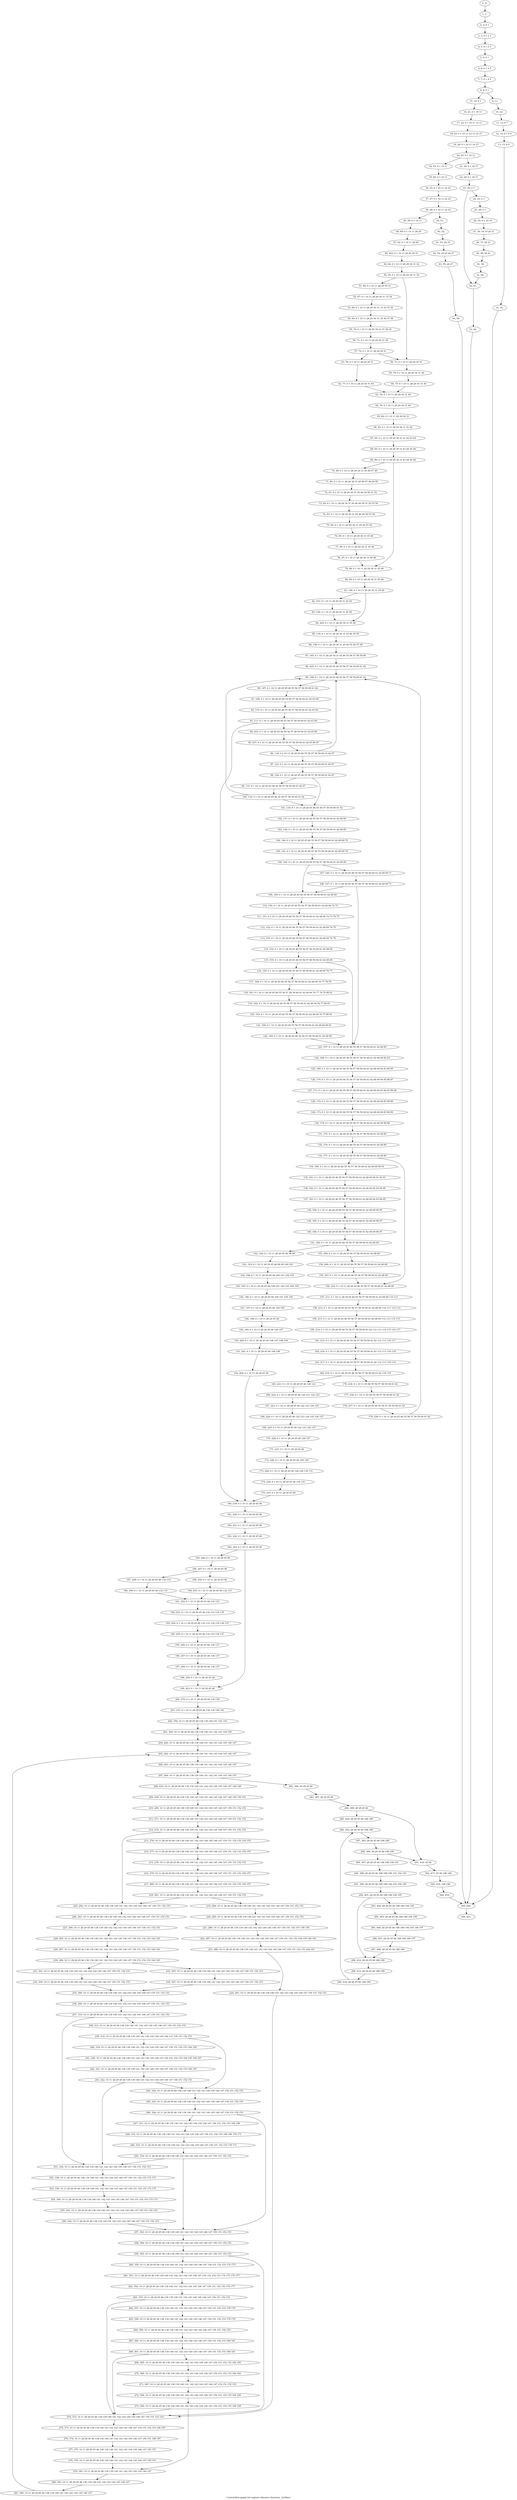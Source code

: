 digraph G {
graph [label="Control-flow-graph for register allocator (function _listfiles)"]
0[label="0, 0: "];
1[label="1, 1: "];
2[label="2, 2: 0 1 "];
3[label="3, 3: 0 1 2 3 "];
4[label="4, 4: 0 1 2 3 "];
5[label="5, 5: 0 1 "];
6[label="6, 6: 0 1 4 5 "];
7[label="7, 7: 0 1 4 5 "];
8[label="8, 8: 0 1 "];
9[label="9, 11: "];
10[label="10, 12: "];
11[label="11, 13: 6 7 "];
12[label="12, 14: 6 7 8 9 "];
13[label="13, 15: 8 9 "];
14[label="14, 18: "];
15[label="15, 19: 0 1 "];
16[label="16, 21: 0 1 10 11 "];
17[label="17, 22: 0 1 10 11 12 13 "];
18[label="18, 23: 0 1 10 11 12 13 14 15 "];
19[label="19, 24: 0 1 10 11 14 15 "];
20[label="20, 25: 0 1 10 11 "];
21[label="21, 28: 0 1 16 17 "];
22[label="22, 29: 0 1 16 17 "];
23[label="23, 30: 0 1 "];
24[label="24, 33: 0 1 "];
25[label="25, 34: 0 1 "];
26[label="26, 35: 0 1 18 19 "];
27[label="27, 36: 18 19 20 21 "];
28[label="28, 37: 20 21 "];
29[label="29, 38: 20 21 "];
30[label="30, 39: "];
31[label="31, 40: "];
32[label="32, 41: "];
33[label="33, 42: "];
34[label="34, 43: 0 1 10 11 "];
35[label="35, 44: 0 1 10 11 "];
36[label="36, 45: 0 1 10 11 22 23 "];
37[label="37, 47: 0 1 10 11 22 23 "];
38[label="38, 48: 0 1 10 11 22 23 "];
39[label="39, 51: "];
40[label="40, 52: "];
41[label="41, 53: 24 25 "];
42[label="42, 54: 24 25 26 27 "];
43[label="43, 55: 26 27 "];
44[label="44, 58: "];
45[label="45, 59: 0 1 10 11 "];
46[label="46, 60: 0 1 10 11 28 29 "];
47[label="47, 62: 0 1 10 11 28 29 "];
48[label="48, 432: 0 1 10 11 28 29 30 31 "];
49[label="49, 64: 0 1 10 11 28 29 30 31 32 "];
50[label="50, 65: 0 1 10 11 28 29 30 31 32 "];
51[label="51, 66: 0 1 10 11 28 29 30 31 "];
52[label="52, 67: 0 1 10 11 28 29 30 31 33 34 "];
53[label="53, 68: 0 1 10 11 28 29 30 31 33 34 35 36 "];
54[label="54, 69: 0 1 10 11 28 29 30 31 35 36 37 38 "];
55[label="55, 70: 0 1 10 11 28 29 30 31 37 38 39 "];
56[label="56, 71: 0 1 10 11 28 29 30 31 39 "];
57[label="57, 72: 0 1 10 11 28 29 30 31 "];
58[label="58, 73: 0 1 10 11 28 29 30 31 "];
59[label="59, 74: 0 1 10 11 28 29 30 31 40 "];
60[label="60, 75: 0 1 10 11 28 29 30 31 40 "];
61[label="61, 76: 0 1 10 11 28 29 30 31 "];
62[label="62, 77: 0 1 10 11 28 29 30 31 40 "];
63[label="63, 78: 0 1 10 11 28 29 30 31 40 "];
64[label="64, 79: 0 1 10 11 28 29 30 31 40 "];
65[label="65, 82: 0 1 10 11 28 29 30 31 "];
66[label="66, 83: 0 1 10 11 28 29 30 31 41 42 "];
67[label="67, 84: 0 1 10 11 28 29 30 31 41 42 43 44 "];
68[label="68, 85: 0 1 10 11 28 29 30 31 43 44 45 46 "];
69[label="69, 86: 0 1 10 11 28 29 30 31 43 44 45 46 "];
70[label="70, 89: 0 1 10 11 28 29 30 31 45 46 47 48 "];
71[label="71, 90: 0 1 10 11 28 29 30 31 45 46 47 48 49 50 "];
72[label="72, 91: 0 1 10 11 28 29 30 31 45 46 49 50 51 52 "];
73[label="73, 92: 0 1 10 11 28 29 30 31 45 46 49 50 51 52 53 54 "];
74[label="74, 93: 0 1 10 11 28 29 30 31 45 46 49 50 53 54 "];
75[label="75, 94: 0 1 10 11 28 29 30 31 45 46 53 54 "];
76[label="76, 95: 0 1 10 11 28 29 30 31 45 46 "];
77[label="77, 96: 0 1 10 11 28 29 30 31 45 46 "];
78[label="78, 97: 0 1 10 11 28 29 30 31 45 46 "];
79[label="79, 98: 0 1 10 11 28 29 30 31 45 46 "];
80[label="80, 99: 0 1 10 11 28 29 30 31 45 46 "];
81[label="81, 100: 0 1 10 11 28 29 30 31 45 46 "];
82[label="82, 103: 0 1 10 11 28 29 30 31 45 46 "];
83[label="83, 104: 0 1 10 11 28 29 30 31 45 46 "];
84[label="84, 422: 0 1 10 11 28 29 30 31 45 46 "];
85[label="85, 139: 0 1 10 11 28 29 30 31 45 46 55 56 "];
86[label="86, 158: 0 1 10 11 28 29 30 31 45 46 55 56 57 58 "];
87[label="87, 145: 0 1 10 11 28 29 30 31 45 46 55 56 57 58 59 60 "];
88[label="88, 425: 0 1 10 11 28 29 45 46 55 56 57 58 59 60 61 62 "];
89[label="89, 106: 0 1 10 11 28 29 45 46 55 56 57 58 59 60 61 62 "];
90[label="90, 107: 0 1 10 11 28 29 45 46 55 56 57 58 59 60 61 62 "];
91[label="91, 108: 0 1 10 11 28 29 45 46 55 56 57 58 59 60 61 62 63 64 "];
92[label="92, 110: 0 1 10 11 28 29 45 46 55 56 57 58 59 60 61 62 63 64 "];
93[label="93, 111: 0 1 10 11 28 29 45 46 55 56 57 58 59 60 61 62 63 64 "];
94[label="94, 433: 0 1 10 11 28 29 45 46 55 56 57 58 59 60 61 62 65 66 "];
95[label="95, 437: 0 1 10 11 28 29 45 46 55 56 57 58 59 60 61 62 65 66 67 "];
96[label="96, 118: 0 1 10 11 28 29 45 46 55 56 57 58 59 60 61 62 67 "];
97[label="97, 123: 0 1 10 11 28 29 45 46 55 56 57 58 59 60 61 62 67 "];
98[label="98, 124: 0 1 10 11 28 29 45 46 55 56 57 58 59 60 61 62 67 "];
99[label="99, 131: 0 1 10 11 28 29 45 46 55 56 57 58 59 60 61 62 67 "];
100[label="100, 132: 0 1 10 11 28 29 45 46 55 56 57 58 59 60 61 62 "];
101[label="101, 136: 0 1 10 11 28 29 45 46 55 56 57 58 59 60 61 62 "];
102[label="102, 137: 0 1 10 11 28 29 45 46 55 56 57 58 59 60 61 62 68 69 "];
103[label="103, 138: 0 1 10 11 28 29 45 46 55 56 57 58 59 60 61 62 68 69 "];
104[label="104, 140: 0 1 10 11 28 29 45 46 55 56 57 58 59 60 61 62 68 69 70 "];
105[label="105, 141: 0 1 10 11 28 29 45 46 55 56 57 58 59 60 61 62 68 69 70 "];
106[label="106, 142: 0 1 10 11 28 29 45 46 55 56 57 58 59 60 61 62 68 69 "];
107[label="107, 146: 0 1 10 11 28 29 45 46 55 56 57 58 59 60 61 62 68 69 71 "];
108[label="108, 147: 0 1 10 11 28 29 45 46 55 56 57 58 59 60 61 62 68 69 71 "];
109[label="109, 149: 0 1 10 11 28 29 45 46 55 56 57 58 59 60 61 62 68 69 "];
110[label="110, 150: 0 1 10 11 28 29 45 46 55 56 57 58 59 60 61 62 68 69 72 73 "];
111[label="111, 151: 0 1 10 11 28 29 45 46 55 56 57 58 59 60 61 62 68 69 72 73 74 75 "];
112[label="112, 152: 0 1 10 11 28 29 45 46 55 56 57 58 59 60 61 62 68 69 74 75 "];
113[label="113, 153: 0 1 10 11 28 29 45 46 55 56 57 58 59 60 61 62 68 69 74 75 "];
114[label="114, 154: 0 1 10 11 28 29 45 46 55 56 57 58 59 60 61 62 68 69 "];
115[label="115, 155: 0 1 10 11 28 29 45 46 55 56 57 58 59 60 61 62 68 69 "];
116[label="116, 159: 0 1 10 11 28 29 45 46 55 56 57 58 59 60 61 62 68 69 76 77 "];
117[label="117, 160: 0 1 10 11 28 29 45 46 55 56 57 58 59 60 61 62 68 69 76 77 78 79 "];
118[label="118, 161: 0 1 10 11 28 29 45 46 55 56 57 58 59 60 61 62 68 69 76 77 78 79 80 81 "];
119[label="119, 162: 0 1 10 11 28 29 45 46 55 56 57 58 59 60 61 62 68 69 76 77 80 81 "];
120[label="120, 163: 0 1 10 11 28 29 45 46 55 56 57 58 59 60 61 62 68 69 76 77 80 81 "];
121[label="121, 164: 0 1 10 11 28 29 45 46 55 56 57 58 59 60 61 62 68 69 80 81 "];
122[label="122, 165: 0 1 10 11 28 29 45 46 55 56 57 58 59 60 61 62 68 69 "];
123[label="123, 167: 0 1 10 11 28 29 45 46 55 56 57 58 59 60 61 62 68 69 "];
124[label="124, 168: 0 1 10 11 28 29 45 46 55 56 57 58 59 60 61 62 68 69 82 83 "];
125[label="125, 169: 0 1 10 11 28 29 45 46 55 56 57 58 59 60 61 62 68 69 82 83 84 85 "];
126[label="126, 170: 0 1 10 11 28 29 45 46 55 56 57 58 59 60 61 62 68 69 84 85 86 87 "];
127[label="127, 171: 0 1 10 11 28 29 45 46 55 56 57 58 59 60 61 62 68 69 84 85 86 87 88 89 "];
128[label="128, 172: 0 1 10 11 28 29 45 46 55 56 57 58 59 60 61 62 68 69 84 85 88 89 "];
129[label="129, 173: 0 1 10 11 28 29 45 46 55 56 57 58 59 60 61 62 68 69 84 85 88 89 "];
130[label="130, 174: 0 1 10 11 28 29 45 46 55 56 57 58 59 60 61 62 68 69 88 89 "];
131[label="131, 175: 0 1 10 11 28 29 45 46 55 56 57 58 59 60 61 62 68 69 "];
132[label="132, 176: 0 1 10 11 28 29 45 46 55 56 57 58 59 60 61 62 68 69 "];
133[label="133, 177: 0 1 10 11 28 29 45 46 55 56 57 58 59 60 61 62 68 69 "];
134[label="134, 180: 0 1 10 11 28 29 45 46 55 56 57 58 59 60 61 62 68 69 90 91 "];
135[label="135, 181: 0 1 10 11 28 29 45 46 55 56 57 58 59 60 61 62 68 69 90 91 92 93 "];
136[label="136, 182: 0 1 10 11 28 29 45 46 55 56 57 58 59 60 61 62 68 69 92 93 94 95 "];
137[label="137, 183: 0 1 10 11 28 29 45 46 55 56 57 58 59 60 61 62 68 69 92 93 94 95 "];
138[label="138, 184: 0 1 10 11 28 29 45 46 55 56 57 58 59 60 61 62 68 69 94 95 "];
139[label="139, 185: 0 1 10 11 28 29 45 46 55 56 57 58 59 60 61 62 68 69 96 97 "];
140[label="140, 186: 0 1 10 11 28 29 45 46 55 56 57 58 59 60 61 62 68 69 96 97 "];
141[label="141, 189: 0 1 10 11 28 29 45 46 55 56 57 58 59 60 61 62 68 69 "];
142[label="142, 192: 0 1 10 11 28 29 45 46 98 99 "];
143[label="143, 193: 0 1 10 11 28 29 45 46 98 99 100 101 "];
144[label="144, 194: 0 1 10 11 28 29 45 46 100 101 102 103 "];
145[label="145, 195: 0 1 10 11 28 29 45 46 100 101 102 103 104 105 "];
146[label="146, 196: 0 1 10 11 28 29 45 46 100 101 104 105 "];
147[label="147, 197: 0 1 10 11 28 29 45 46 104 105 "];
148[label="148, 198: 0 1 10 11 28 29 45 46 "];
149[label="149, 199: 0 1 10 11 28 29 45 46 106 107 "];
150[label="150, 200: 0 1 10 11 28 29 45 46 106 107 108 109 "];
151[label="151, 201: 0 1 10 11 28 29 45 46 108 109 "];
152[label="152, 204: 0 1 10 11 28 29 45 46 "];
153[label="153, 205: 0 1 10 11 28 29 55 56 57 58 59 60 61 62 68 69 "];
154[label="154, 206: 0 1 10 11 28 29 45 46 55 56 57 58 59 60 61 62 68 69 "];
155[label="155, 207: 0 1 10 11 28 29 45 46 55 56 57 58 59 60 61 62 68 69 "];
156[label="156, 210: 0 1 10 11 28 29 45 46 55 56 57 58 59 60 61 62 68 69 "];
157[label="157, 211: 0 1 10 11 28 29 45 46 55 56 57 58 59 60 61 62 68 69 110 111 "];
158[label="158, 212: 0 1 10 11 28 29 45 46 55 56 57 58 59 60 61 62 68 69 110 111 112 113 "];
159[label="159, 213: 0 1 10 11 28 29 45 46 55 56 57 58 59 60 61 62 68 69 112 113 114 115 "];
160[label="160, 214: 0 1 10 11 28 29 45 46 55 56 57 58 59 60 61 62 112 113 114 115 116 117 "];
161[label="161, 215: 0 1 10 11 28 29 45 46 55 56 57 58 59 60 61 62 112 113 116 117 "];
162[label="162, 216: 0 1 10 11 28 29 45 46 55 56 57 58 59 60 61 62 112 113 118 119 "];
163[label="163, 217: 0 1 10 11 28 29 45 46 55 56 57 58 59 60 61 62 112 113 118 119 "];
164[label="164, 218: 0 1 10 11 28 29 45 46 55 56 57 58 59 60 61 62 118 119 "];
165[label="165, 221: 0 1 10 11 28 29 45 46 120 121 "];
166[label="166, 222: 0 1 10 11 28 29 45 46 120 121 122 123 "];
167[label="167, 223: 0 1 10 11 28 29 45 46 122 123 124 125 "];
168[label="168, 224: 0 1 10 11 28 29 45 46 122 123 124 125 126 127 "];
169[label="169, 225: 0 1 10 11 28 29 45 46 122 123 126 127 "];
170[label="170, 226: 0 1 10 11 28 29 45 46 126 127 "];
171[label="171, 227: 0 1 10 11 28 29 45 46 "];
172[label="172, 228: 0 1 10 11 28 29 45 46 128 129 "];
173[label="173, 229: 0 1 10 11 28 29 45 46 128 129 130 131 "];
174[label="174, 230: 0 1 10 11 28 29 45 46 130 131 "];
175[label="175, 233: 0 1 10 11 28 29 45 46 "];
176[label="176, 234: 0 1 10 11 45 46 55 56 57 58 59 60 61 62 "];
177[label="177, 236: 0 1 10 11 45 46 55 56 57 58 59 60 61 62 "];
178[label="178, 237: 0 1 10 11 28 29 45 46 55 56 57 58 59 60 61 62 "];
179[label="179, 238: 0 1 10 11 28 29 45 46 55 56 57 58 59 60 61 62 "];
180[label="180, 239: 0 1 10 11 28 29 45 46 "];
181[label="181, 240: 0 1 10 11 28 29 45 46 "];
182[label="182, 241: 0 1 10 11 28 29 45 46 "];
183[label="183, 242: 0 1 10 11 28 29 45 46 "];
184[label="184, 243: 0 1 10 11 28 29 45 46 "];
185[label="185, 246: 0 1 10 11 28 29 45 46 "];
186[label="186, 247: 0 1 10 11 28 29 45 46 "];
187[label="187, 248: 0 1 10 11 28 29 45 46 132 133 "];
188[label="188, 249: 0 1 10 11 28 29 45 46 132 133 "];
189[label="189, 250: 0 1 10 11 28 29 45 46 "];
190[label="190, 251: 0 1 10 11 28 29 45 46 132 133 "];
191[label="191, 252: 0 1 10 11 28 29 45 46 132 133 "];
192[label="192, 253: 0 1 10 11 28 29 45 46 132 133 134 135 "];
193[label="193, 254: 0 1 10 11 28 29 45 46 132 133 134 135 136 137 "];
194[label="194, 255: 0 1 10 11 28 29 45 46 132 133 136 137 "];
195[label="195, 256: 0 1 10 11 28 29 45 46 136 137 "];
196[label="196, 257: 0 1 10 11 28 29 45 46 136 137 "];
197[label="197, 258: 0 1 10 11 28 29 45 46 136 137 "];
198[label="198, 259: 0 1 10 11 28 29 45 46 "];
199[label="199, 423: 0 1 10 11 28 29 45 46 "];
200[label="200, 275: 0 1 10 11 28 29 45 46 138 139 "];
201[label="201, 337: 0 1 10 11 28 29 45 46 138 139 140 141 "];
202[label="202, 356: 10 11 28 29 45 46 138 139 140 141 142 143 "];
203[label="203, 364: 10 11 28 29 45 46 138 139 140 141 142 143 144 145 "];
204[label="204, 426: 10 11 28 29 45 46 138 139 140 141 142 143 144 145 146 147 "];
205[label="205, 262: 10 11 28 29 45 46 138 139 140 141 142 143 144 145 146 147 "];
206[label="206, 263: 10 11 28 29 45 46 138 139 140 141 142 143 144 145 146 147 "];
207[label="207, 264: 10 11 28 29 45 46 138 139 140 141 142 143 144 145 146 147 "];
208[label="208, 434: 10 11 28 29 45 46 138 139 140 141 142 143 144 145 146 147 148 149 "];
209[label="209, 436: 10 11 28 29 45 46 138 139 140 141 142 143 144 145 146 147 148 149 150 151 "];
210[label="210, 269: 10 11 28 29 45 46 138 139 140 141 142 143 144 145 146 147 150 151 152 153 "];
211[label="211, 271: 10 11 28 29 45 46 138 139 140 141 142 143 144 145 146 147 150 151 152 153 "];
212[label="212, 272: 10 11 28 29 45 46 138 139 140 141 142 143 144 145 146 147 150 151 152 153 "];
213[label="213, 276: 10 11 28 29 45 46 138 139 140 141 142 143 144 145 146 147 150 151 152 153 154 155 "];
214[label="214, 277: 10 11 28 29 45 46 138 139 140 141 142 143 144 145 146 147 150 151 152 153 154 155 "];
215[label="215, 278: 10 11 28 29 45 46 138 139 140 141 142 143 144 145 146 147 150 151 152 153 "];
216[label="216, 279: 10 11 28 29 45 46 138 139 140 141 142 143 144 145 146 147 150 151 152 153 156 157 "];
217[label="217, 280: 10 11 28 29 45 46 138 139 140 141 142 143 144 145 146 147 150 151 152 153 156 157 "];
218[label="218, 281: 10 11 28 29 45 46 138 139 140 141 142 143 144 145 146 147 150 151 152 153 "];
219[label="219, 284: 10 11 28 29 45 46 138 139 140 141 142 143 144 145 146 147 150 151 152 153 "];
220[label="220, 285: 10 11 28 29 45 46 138 139 140 141 142 143 144 145 146 147 150 151 152 153 "];
221[label="221, 286: 10 11 28 29 45 46 138 139 140 141 142 143 144 145 146 147 150 151 152 153 158 159 "];
222[label="222, 287: 10 11 28 29 45 46 138 139 140 141 142 143 144 145 146 147 150 151 152 153 158 159 160 161 "];
223[label="223, 288: 10 11 28 29 45 46 138 139 140 141 142 143 144 145 146 147 150 151 152 153 160 161 "];
224[label="224, 291: 10 11 28 29 45 46 138 139 140 141 142 143 144 145 146 147 150 151 152 153 "];
225[label="225, 292: 10 11 28 29 45 46 138 139 140 141 142 143 144 145 146 147 150 151 152 153 "];
226[label="226, 293: 10 11 28 29 45 46 138 139 140 141 142 143 144 145 146 147 150 151 152 153 "];
227[label="227, 294: 10 11 28 29 45 46 138 139 140 141 142 143 144 145 146 147 150 151 152 153 "];
228[label="228, 295: 10 11 28 29 45 46 138 139 140 141 142 143 144 145 146 147 150 151 152 153 162 163 "];
229[label="229, 297: 10 11 28 29 45 46 138 139 140 141 142 143 144 145 146 147 150 151 152 153 162 163 "];
230[label="230, 298: 10 11 28 29 45 46 138 139 140 141 142 143 144 145 146 147 150 151 152 153 162 163 "];
231[label="231, 301: 10 11 28 29 45 46 138 139 140 141 142 143 144 145 146 147 150 151 152 153 "];
232[label="232, 304: 10 11 28 29 45 46 138 139 140 141 142 143 144 145 146 147 150 151 152 153 "];
233[label="233, 305: 10 11 28 29 45 46 138 139 140 141 142 143 144 145 146 147 150 151 152 153 "];
234[label="234, 307: 10 11 28 29 45 46 138 139 140 141 142 143 144 145 146 147 150 151 152 153 "];
235[label="235, 308: 10 11 28 29 45 46 138 139 140 141 142 143 144 145 146 147 150 151 152 153 "];
236[label="236, 309: 10 11 28 29 45 46 138 139 140 141 142 143 144 145 146 147 150 151 152 153 "];
237[label="237, 310: 10 11 28 29 45 46 138 139 140 141 142 143 144 145 146 147 150 151 152 153 "];
238[label="238, 313: 10 11 28 29 45 46 138 139 140 141 142 143 144 145 146 147 150 151 152 153 "];
239[label="239, 314: 10 11 28 29 45 46 138 139 140 141 142 143 144 145 146 147 150 151 152 153 "];
240[label="240, 319: 10 11 28 29 45 46 138 139 140 141 142 143 144 145 146 147 150 151 152 153 164 165 "];
241[label="241, 320: 10 11 28 29 45 46 138 139 140 141 142 143 144 145 146 147 150 151 152 153 164 165 166 167 "];
242[label="242, 321: 10 11 28 29 45 46 138 139 140 141 142 143 144 145 146 147 150 151 152 153 166 167 "];
243[label="243, 322: 10 11 28 29 45 46 138 139 140 141 142 143 144 145 146 147 150 151 152 153 "];
244[label="244, 324: 10 11 28 29 45 46 138 139 140 141 142 143 144 145 146 147 150 151 152 153 "];
245[label="245, 325: 10 11 28 29 45 46 138 139 140 141 142 143 144 145 146 147 150 151 152 153 "];
246[label="246, 326: 10 11 28 29 45 46 138 139 140 141 142 143 144 145 146 147 150 151 152 153 "];
247[label="247, 331: 10 11 28 29 45 46 138 139 140 141 142 143 144 145 146 147 150 151 152 153 168 169 "];
248[label="248, 332: 10 11 28 29 45 46 138 139 140 141 142 143 144 145 146 147 150 151 152 153 168 169 170 171 "];
249[label="249, 333: 10 11 28 29 45 46 138 139 140 141 142 143 144 145 146 147 150 151 152 153 170 171 "];
250[label="250, 334: 10 11 28 29 45 46 138 139 140 141 142 143 144 145 146 147 150 151 152 153 "];
251[label="251, 336: 10 11 28 29 45 46 138 139 140 141 142 143 144 145 146 147 150 151 152 153 "];
252[label="252, 338: 10 11 28 29 45 46 138 139 140 141 142 143 144 145 146 147 150 151 152 153 172 173 "];
253[label="253, 339: 10 11 28 29 45 46 138 139 140 141 142 143 144 145 146 147 150 151 152 153 172 173 "];
254[label="254, 340: 10 11 28 29 45 46 138 139 140 141 142 143 144 145 146 147 150 151 152 153 172 173 "];
255[label="255, 341: 10 11 28 29 45 46 138 139 140 141 142 143 144 145 146 147 150 151 152 153 "];
256[label="256, 342: 10 11 28 29 45 46 138 139 140 141 142 143 144 145 146 147 150 151 152 153 "];
257[label="257, 343: 10 11 28 29 45 46 138 139 140 141 142 143 144 145 146 147 150 151 152 153 "];
258[label="258, 344: 10 11 28 29 45 46 138 139 140 141 142 143 144 145 146 147 150 151 152 153 "];
259[label="259, 345: 10 11 28 29 45 46 138 139 140 141 142 143 144 145 146 147 150 151 152 153 "];
260[label="260, 350: 10 11 28 29 45 46 138 139 140 141 142 143 144 145 146 147 150 151 152 153 174 175 "];
261[label="261, 351: 10 11 28 29 45 46 138 139 140 141 142 143 144 145 146 147 150 151 152 153 174 175 176 177 "];
262[label="262, 352: 10 11 28 29 45 46 138 139 140 141 142 143 144 145 146 147 150 151 152 153 176 177 "];
263[label="263, 353: 10 11 28 29 45 46 138 139 140 141 142 143 144 145 146 147 150 151 152 153 "];
264[label="264, 357: 10 11 28 29 45 46 138 139 140 141 142 143 144 145 146 147 150 151 152 153 178 179 "];
265[label="265, 358: 10 11 28 29 45 46 138 139 140 141 142 143 144 145 146 147 150 151 152 153 178 179 "];
266[label="266, 359: 10 11 28 29 45 46 138 139 140 141 142 143 144 145 146 147 150 151 152 153 "];
267[label="267, 360: 10 11 28 29 45 46 138 139 140 141 142 143 144 145 146 147 150 151 152 153 180 181 "];
268[label="268, 361: 10 11 28 29 45 46 138 139 140 141 142 143 144 145 146 147 150 151 152 153 180 181 "];
269[label="269, 365: 10 11 28 29 45 46 138 139 140 141 142 143 144 145 146 147 150 151 152 153 182 183 "];
270[label="270, 366: 10 11 28 29 45 46 138 139 140 141 142 143 144 145 146 147 150 151 152 153 182 183 "];
271[label="271, 367: 10 11 28 29 45 46 138 139 140 141 142 143 144 145 146 147 150 151 152 153 "];
272[label="272, 368: 10 11 28 29 45 46 138 139 140 141 142 143 144 145 146 147 150 151 152 153 184 185 "];
273[label="273, 369: 10 11 28 29 45 46 138 139 140 141 142 143 144 145 146 147 150 151 152 153 184 185 "];
274[label="274, 372: 10 11 28 29 45 46 138 139 140 141 142 143 144 145 146 147 150 151 152 153 "];
275[label="275, 373: 10 11 28 29 45 46 138 139 140 141 142 143 144 145 146 147 150 151 152 153 186 187 "];
276[label="276, 374: 10 11 28 29 45 46 138 139 140 141 142 143 144 145 146 147 150 151 186 187 "];
277[label="277, 375: 10 11 28 29 45 46 138 139 140 141 142 143 144 145 146 147 150 151 "];
278[label="278, 379: 10 11 28 29 45 46 138 139 140 141 142 143 144 145 146 147 150 151 "];
279[label="279, 381: 10 11 28 29 45 46 138 139 140 141 142 143 144 145 146 147 "];
280[label="280, 383: 10 11 28 29 45 46 138 139 140 141 142 143 144 145 146 147 "];
281[label="281, 385: 10 11 28 29 45 46 138 139 140 141 142 143 144 145 146 147 "];
282[label="282, 386: 28 29 45 46 "];
283[label="283, 387: 28 29 45 46 "];
284[label="284, 388: 28 29 45 46 "];
285[label="285, 429: 28 29 45 46 188 189 "];
286[label="286, 392: 28 29 45 46 188 189 "];
287[label="287, 393: 28 29 45 46 188 189 "];
288[label="288, 394: 28 29 45 46 188 189 "];
289[label="289, 397: 28 29 45 46 188 189 190 191 "];
290[label="290, 398: 28 29 45 46 188 189 190 191 192 193 "];
291[label="291, 399: 28 29 45 46 188 189 192 193 194 195 "];
292[label="292, 401: 28 29 45 46 188 189 194 195 "];
293[label="293, 404: 28 29 45 46 188 189 194 195 "];
294[label="294, 405: 28 29 45 46 188 189 194 195 "];
295[label="295, 406: 28 29 45 46 188 189 194 195 196 197 "];
296[label="296, 407: 28 29 45 46 188 189 196 197 "];
297[label="297, 408: 28 29 45 46 188 189 "];
298[label="298, 410: 28 29 45 46 188 189 "];
299[label="299, 412: 28 29 45 46 188 189 "];
300[label="300, 414: 28 29 45 46 188 189 "];
301[label="301, 416: 45 46 "];
302[label="302, 417: 45 46 198 199 "];
303[label="303, 418: 198 199 "];
304[label="304, 419: "];
305[label="305, 420: "];
306[label="306, 421: "];
0->1 ;
1->2 ;
2->3 ;
3->4 ;
4->5 ;
5->6 ;
6->7 ;
7->8 ;
8->9 ;
8->15 ;
9->10 ;
10->11 ;
11->12 ;
12->13 ;
13->14 ;
14->305 ;
15->16 ;
16->17 ;
17->18 ;
18->19 ;
19->20 ;
20->21 ;
20->34 ;
21->22 ;
22->23 ;
23->24 ;
23->32 ;
24->25 ;
25->26 ;
26->27 ;
27->28 ;
28->29 ;
29->30 ;
30->31 ;
31->32 ;
32->33 ;
33->305 ;
34->35 ;
35->36 ;
36->37 ;
37->38 ;
38->39 ;
38->45 ;
39->40 ;
40->41 ;
41->42 ;
42->43 ;
43->44 ;
44->305 ;
45->46 ;
46->47 ;
47->48 ;
48->49 ;
49->50 ;
50->51 ;
50->58 ;
51->52 ;
52->53 ;
53->54 ;
54->55 ;
55->56 ;
56->57 ;
57->58 ;
57->61 ;
58->59 ;
59->60 ;
60->63 ;
61->62 ;
62->63 ;
63->64 ;
64->65 ;
65->66 ;
66->67 ;
67->68 ;
68->69 ;
69->70 ;
69->79 ;
70->71 ;
71->72 ;
72->73 ;
73->74 ;
74->75 ;
75->76 ;
76->77 ;
77->78 ;
78->79 ;
79->80 ;
80->81 ;
81->82 ;
81->84 ;
82->83 ;
83->84 ;
84->85 ;
85->86 ;
86->87 ;
87->88 ;
88->89 ;
89->90 ;
90->91 ;
91->92 ;
92->93 ;
93->94 ;
93->180 ;
94->95 ;
95->96 ;
96->97 ;
96->89 ;
97->98 ;
98->99 ;
98->101 ;
99->100 ;
100->101 ;
100->89 ;
101->102 ;
102->103 ;
103->104 ;
104->105 ;
105->106 ;
106->107 ;
106->109 ;
107->108 ;
108->109 ;
108->123 ;
109->110 ;
110->111 ;
111->112 ;
112->113 ;
113->114 ;
114->115 ;
115->116 ;
115->123 ;
116->117 ;
117->118 ;
118->119 ;
119->120 ;
120->121 ;
121->122 ;
122->123 ;
123->124 ;
124->125 ;
125->126 ;
126->127 ;
127->128 ;
128->129 ;
129->130 ;
130->131 ;
131->132 ;
132->133 ;
133->134 ;
133->156 ;
134->135 ;
135->136 ;
136->137 ;
137->138 ;
138->139 ;
139->140 ;
140->141 ;
141->142 ;
141->153 ;
142->143 ;
143->144 ;
144->145 ;
145->146 ;
146->147 ;
147->148 ;
148->149 ;
149->150 ;
150->151 ;
151->152 ;
152->180 ;
153->154 ;
154->155 ;
155->156 ;
156->157 ;
157->158 ;
158->159 ;
159->160 ;
160->161 ;
161->162 ;
162->163 ;
163->164 ;
164->165 ;
164->176 ;
165->166 ;
166->167 ;
167->168 ;
168->169 ;
169->170 ;
170->171 ;
171->172 ;
172->173 ;
173->174 ;
174->175 ;
175->180 ;
176->177 ;
177->178 ;
178->179 ;
179->89 ;
180->181 ;
181->182 ;
182->183 ;
183->184 ;
184->185 ;
184->199 ;
185->186 ;
186->187 ;
186->189 ;
187->188 ;
188->191 ;
189->190 ;
190->191 ;
191->192 ;
192->193 ;
193->194 ;
194->195 ;
195->196 ;
196->197 ;
197->198 ;
198->199 ;
199->200 ;
200->201 ;
201->202 ;
202->203 ;
203->204 ;
204->205 ;
205->206 ;
206->207 ;
207->208 ;
207->282 ;
208->209 ;
209->210 ;
210->211 ;
211->212 ;
212->213 ;
212->225 ;
213->214 ;
214->215 ;
215->216 ;
216->217 ;
217->218 ;
218->219 ;
218->225 ;
219->220 ;
220->221 ;
221->222 ;
222->223 ;
223->224 ;
224->274 ;
225->226 ;
226->227 ;
227->228 ;
228->229 ;
229->230 ;
230->231 ;
230->233 ;
231->232 ;
232->235 ;
233->234 ;
234->235 ;
235->236 ;
236->237 ;
237->238 ;
237->251 ;
238->239 ;
239->240 ;
239->244 ;
240->241 ;
241->242 ;
242->243 ;
243->244 ;
243->251 ;
244->245 ;
245->246 ;
246->247 ;
246->257 ;
247->248 ;
248->249 ;
249->250 ;
250->251 ;
250->257 ;
251->252 ;
252->253 ;
253->254 ;
254->255 ;
255->256 ;
256->257 ;
257->258 ;
258->259 ;
259->260 ;
259->274 ;
260->261 ;
261->262 ;
262->263 ;
263->264 ;
263->274 ;
264->265 ;
265->266 ;
266->267 ;
267->268 ;
268->269 ;
268->274 ;
269->270 ;
270->271 ;
271->272 ;
272->273 ;
273->274 ;
273->279 ;
274->275 ;
275->276 ;
276->277 ;
277->278 ;
278->279 ;
279->280 ;
280->281 ;
281->205 ;
282->283 ;
283->284 ;
284->285 ;
284->301 ;
285->286 ;
286->287 ;
287->288 ;
288->289 ;
288->301 ;
289->290 ;
290->291 ;
291->292 ;
292->293 ;
292->298 ;
293->294 ;
294->295 ;
295->296 ;
296->297 ;
297->298 ;
298->299 ;
299->300 ;
300->286 ;
301->302 ;
302->303 ;
303->304 ;
304->305 ;
305->306 ;
}
